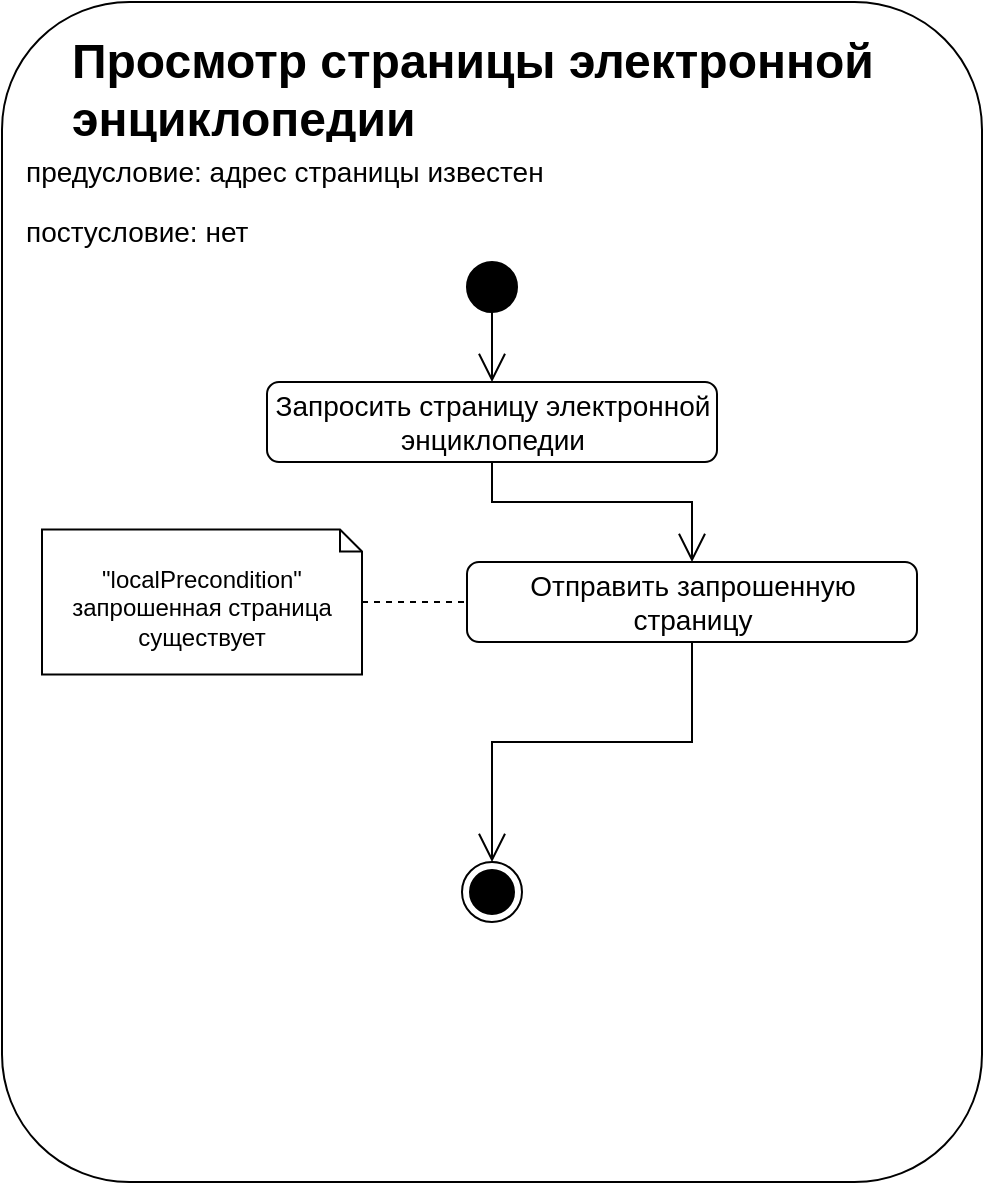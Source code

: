<mxfile version="15.5.5" type="github">
  <diagram id="bvLMRxC2M_8ToCppKurl" name="Page-1">
    <mxGraphModel dx="782" dy="1064" grid="1" gridSize="10" guides="1" tooltips="1" connect="1" arrows="1" fold="1" page="1" pageScale="1" pageWidth="850" pageHeight="1100" math="0" shadow="0">
      <root>
        <mxCell id="0" />
        <mxCell id="1" parent="0" />
        <mxCell id="z-EMiZAbtMkfbZiVDpRd-1" value="" style="rounded=1;whiteSpace=wrap;html=1;strokeColor=#000000;arcSize=13;" vertex="1" parent="1">
          <mxGeometry x="190" y="110" width="490" height="590" as="geometry" />
        </mxCell>
        <mxCell id="z-EMiZAbtMkfbZiVDpRd-2" value="&lt;h1&gt;Просмотр страницы электронной энциклопедии&lt;/h1&gt;" style="text;html=1;strokeColor=none;fillColor=none;spacing=5;spacingTop=-20;whiteSpace=wrap;overflow=hidden;rounded=0;" vertex="1" parent="1">
          <mxGeometry x="220" y="120" width="420" height="60" as="geometry" />
        </mxCell>
        <mxCell id="z-EMiZAbtMkfbZiVDpRd-3" value="предусловие: адрес страницы известен" style="text;html=1;strokeColor=none;fillColor=none;align=left;verticalAlign=middle;whiteSpace=wrap;rounded=0;fontSize=14;" vertex="1" parent="1">
          <mxGeometry x="200" y="180" width="430" height="30" as="geometry" />
        </mxCell>
        <mxCell id="z-EMiZAbtMkfbZiVDpRd-4" value="постусловие: нет" style="text;html=1;strokeColor=none;fillColor=none;align=left;verticalAlign=middle;whiteSpace=wrap;rounded=0;fontSize=14;" vertex="1" parent="1">
          <mxGeometry x="200" y="210" width="430" height="30" as="geometry" />
        </mxCell>
        <mxCell id="z-EMiZAbtMkfbZiVDpRd-5" style="edgeStyle=orthogonalEdgeStyle;rounded=0;orthogonalLoop=1;jettySize=auto;html=1;fontSize=14;strokeColor=#000000;endArrow=open;endFill=0;startSize=6;endSize=12;" edge="1" parent="1" source="z-EMiZAbtMkfbZiVDpRd-6" target="z-EMiZAbtMkfbZiVDpRd-8">
          <mxGeometry relative="1" as="geometry" />
        </mxCell>
        <mxCell id="z-EMiZAbtMkfbZiVDpRd-6" value="" style="ellipse;whiteSpace=wrap;html=1;aspect=fixed;fontSize=14;strokeColor=#000000;align=left;fillColor=#000000;" vertex="1" parent="1">
          <mxGeometry x="422.5" y="240" width="25" height="25" as="geometry" />
        </mxCell>
        <mxCell id="z-EMiZAbtMkfbZiVDpRd-16" style="edgeStyle=orthogonalEdgeStyle;rounded=0;orthogonalLoop=1;jettySize=auto;html=1;endArrow=open;endFill=0;endSize=12;" edge="1" parent="1" source="z-EMiZAbtMkfbZiVDpRd-8" target="z-EMiZAbtMkfbZiVDpRd-14">
          <mxGeometry relative="1" as="geometry" />
        </mxCell>
        <mxCell id="z-EMiZAbtMkfbZiVDpRd-8" value="Запросить страницу электронной энциклопедии" style="rounded=1;whiteSpace=wrap;html=1;fontSize=14;strokeColor=#000000;align=center;" vertex="1" parent="1">
          <mxGeometry x="322.5" y="300" width="225" height="40" as="geometry" />
        </mxCell>
        <mxCell id="z-EMiZAbtMkfbZiVDpRd-13" style="edgeStyle=orthogonalEdgeStyle;rounded=0;orthogonalLoop=1;jettySize=auto;html=1;fontSize=14;endArrow=open;endFill=0;startSize=6;endSize=12;strokeColor=#000000;" edge="1" parent="1" source="z-EMiZAbtMkfbZiVDpRd-14" target="z-EMiZAbtMkfbZiVDpRd-15">
          <mxGeometry relative="1" as="geometry" />
        </mxCell>
        <mxCell id="z-EMiZAbtMkfbZiVDpRd-14" value="Отправить запрошенную страницу" style="rounded=1;whiteSpace=wrap;html=1;fontSize=14;strokeColor=#000000;align=center;" vertex="1" parent="1">
          <mxGeometry x="422.5" y="390" width="225" height="40" as="geometry" />
        </mxCell>
        <mxCell id="z-EMiZAbtMkfbZiVDpRd-15" value="" style="ellipse;html=1;shape=endState;fillColor=#000000;strokeColor=#000000;fontSize=14;align=center;" vertex="1" parent="1">
          <mxGeometry x="420" y="540" width="30" height="30" as="geometry" />
        </mxCell>
        <mxCell id="z-EMiZAbtMkfbZiVDpRd-18" style="edgeStyle=orthogonalEdgeStyle;rounded=0;orthogonalLoop=1;jettySize=auto;html=1;endArrow=none;endFill=0;dashed=1;" edge="1" parent="1" source="z-EMiZAbtMkfbZiVDpRd-17" target="z-EMiZAbtMkfbZiVDpRd-14">
          <mxGeometry relative="1" as="geometry" />
        </mxCell>
        <mxCell id="z-EMiZAbtMkfbZiVDpRd-17" value="&quot;localPrecondition&quot;&lt;br&gt;запрошенная страница существует" style="shape=note2;boundedLbl=1;whiteSpace=wrap;html=1;size=11;verticalAlign=top;align=center;" vertex="1" parent="1">
          <mxGeometry x="210" y="373.75" width="160" height="72.5" as="geometry" />
        </mxCell>
      </root>
    </mxGraphModel>
  </diagram>
</mxfile>
